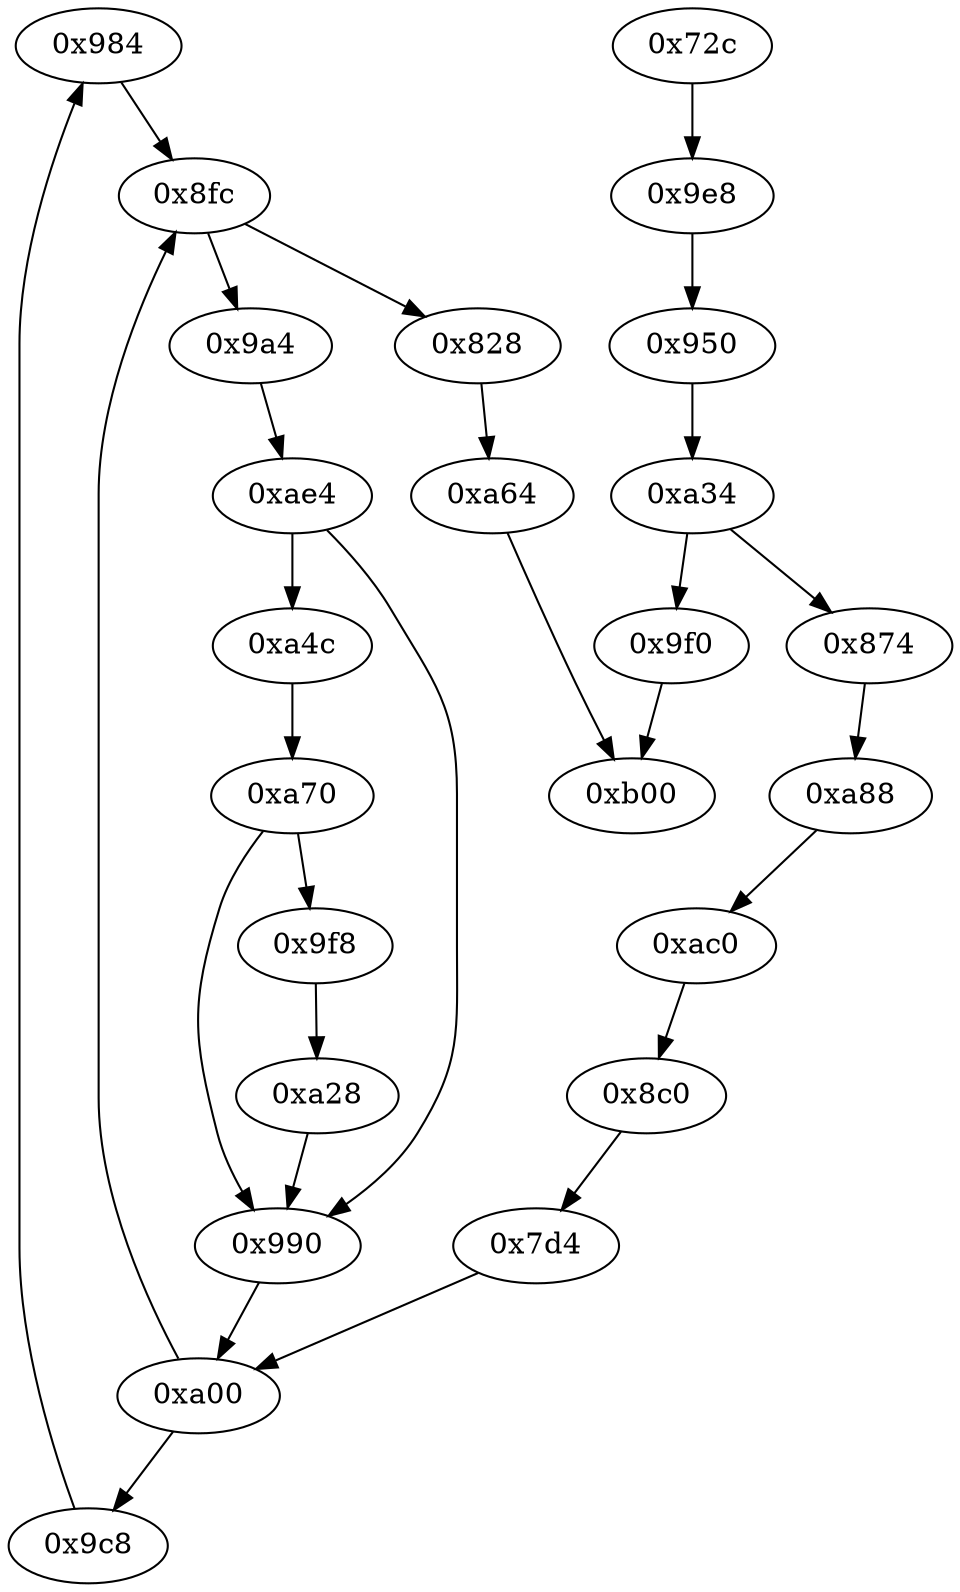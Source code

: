strict digraph "" {
	"0x984"	 [opcode="[u'ldrb', u'mov', u'b']"];
	"0x8fc"	 [opcode="[u'ldr', u'ldr', u'tst', u'mov', u'b']"];
	"0x984" -> "0x8fc";
	"0xa00"	 [opcode="[u'ldr', u'str', u'mov', u'str', u'ldr', u'ldr', u'ldr', u'cmp', u'mov', u'b']"];
	"0x9c8"	 [opcode="[u'ldr', u'ldr', u'cmp', u'mov', u'mov', u'strb', u'ldr', u'b']"];
	"0xa00" -> "0x9c8";
	"0xa00" -> "0x8fc";
	"0xa64"	 [opcode="[u'ldr', u'mov', u'b']"];
	"0xb00"	 [opcode="[u'ldr', u'ldr', u'ldr', u'ldr', u'sub', u'ldr', u'sub', u'pop']"];
	"0xa64" -> "0xb00";
	"0x9a4"	 [opcode="[u'ldr', u'ldr', u'bl', u'cmp', u'mov', u'mov', u'strb', u'ldr', u'b']"];
	"0xae4"	 [opcode="[u'ldrb', u'ldr', u'ldr', u'cmp', u'mov', u'b']"];
	"0x9a4" -> "0xae4";
	"0x9f8"	 [opcode="[u'ldr', u'b']"];
	"0xa28"	 [opcode="[u'ldr', u'mov', u'b']"];
	"0x9f8" -> "0xa28";
	"0x990"	 [opcode="[u'ldr', u'str', u'add', u'mov', u'b']"];
	"0xa28" -> "0x990";
	"0x9f0"	 [opcode="[u'mov', u'b']"];
	"0x9f0" -> "0xb00";
	"0xa4c"	 [opcode="[u'ldr', u'ldr', u'bl', u'str', u'ldr', u'b']"];
	"0xa70"	 [opcode="[u'ldr', u'ldr', u'ldr', u'cmp', u'mov', u'b']"];
	"0xa4c" -> "0xa70";
	"0xa88"	 [opcode="[u'ldr', u'ldr', u'b']"];
	"0xac0"	 [opcode="[u'bl', u'ldr', u'ldr', u'ldrb', u'str', u'ldr', u'str', u'ldr', u'b']"];
	"0xa88" -> "0xac0";
	"0x828"	 [opcode="[u'ldr', u'ldr', u'ldr', u'ldr', u'bl', u'ldr', u'b']"];
	"0x828" -> "0xa64";
	"0x72c"	 [opcode="[u'push', u'add', u'sub', u'str', u'ldr', u'ldr', u'ldr', u'str', u'add', u'str', u'ldr', u'str', u'ldr', u'ldr', u'ldr', u'ldr', \
u'ldr', u'add', u'str', u'str', u'str', u'b']"];
	"0x9e8"	 [opcode="[u'ldr', u'b']"];
	"0x72c" -> "0x9e8";
	"0xa70" -> "0x9f8";
	"0xa70" -> "0x990";
	"0x8c0"	 [opcode="[u'ldr', u'ldr', u'ldrb', u'strb', u'ldr', u'b']"];
	"0xac0" -> "0x8c0";
	"0x950"	 [opcode="[u'ldr', u'cmp', u'mov', u'mov', u'strb', u'ldr', u'b']"];
	"0x9e8" -> "0x950";
	"0x874"	 [opcode="[u'sub', u'str', u'ldr', u'bl', u'str', u'ldr', u'b']"];
	"0x874" -> "0xa88";
	"0xa34"	 [opcode="[u'ldrb', u'ldr', u'ldr', u'cmp', u'mov', u'b']"];
	"0x950" -> "0xa34";
	"0xa34" -> "0x9f0";
	"0xa34" -> "0x874";
	"0x990" -> "0xa00";
	"0x7d4"	 [opcode="[u'ldrb', u'mov', u'str', u'str', u'mov', u'b']"];
	"0x8c0" -> "0x7d4";
	"0x9c8" -> "0x984";
	"0xae4" -> "0xa4c";
	"0xae4" -> "0x990";
	"0x7d4" -> "0xa00";
	"0x8fc" -> "0x9a4";
	"0x8fc" -> "0x828";
}
